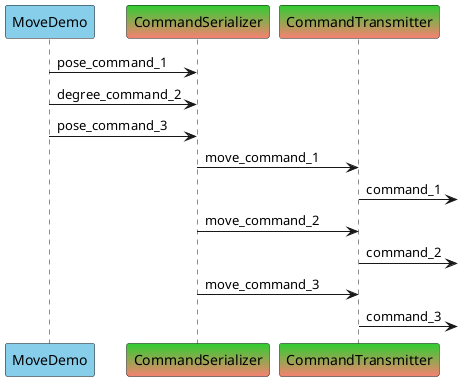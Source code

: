 @startuml

'No activation/deactivation boxes because components are concurent and are continuously running. Also when no call is made.

participant MoveDemo #SkyBlue
participant CommandSerializer #LimeGreen-Salmon
participant CommandTransmitter #LimeGreen-Salmon

MoveDemo -> CommandSerializer:pose_command_1
MoveDemo -> CommandSerializer:degree_command_2
MoveDemo -> CommandSerializer:pose_command_3
CommandSerializer -> CommandTransmitter:move_command_1
CommandTransmitter ->] :command_1
CommandSerializer -> CommandTransmitter:move_command_2
CommandTransmitter ->] :command_2
CommandSerializer -> CommandTransmitter:move_command_3
CommandTransmitter ->] :command_3

@enduml
